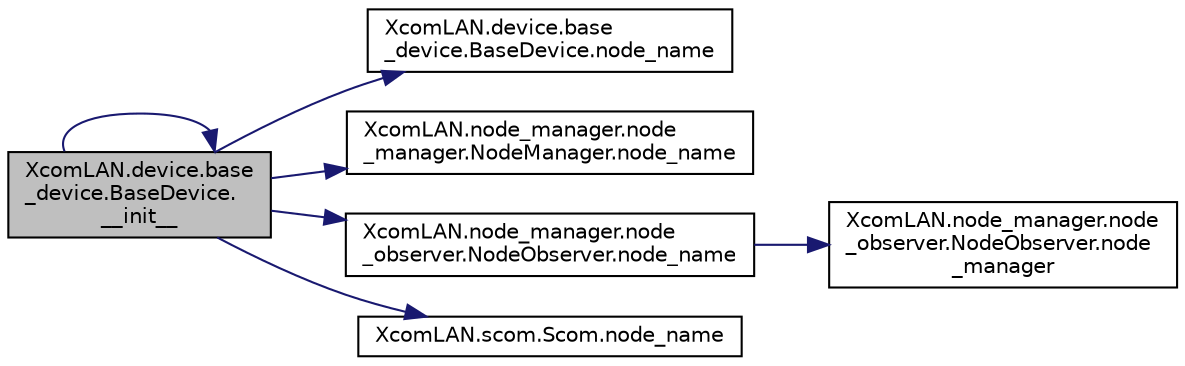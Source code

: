 digraph "XcomLAN.device.base_device.BaseDevice.__init__"
{
 // LATEX_PDF_SIZE
  edge [fontname="Helvetica",fontsize="10",labelfontname="Helvetica",labelfontsize="10"];
  node [fontname="Helvetica",fontsize="10",shape=record];
  rankdir="LR";
  Node1 [label="XcomLAN.device.base\l_device.BaseDevice.\l__init__",height=0.2,width=0.4,color="black", fillcolor="grey75", style="filled", fontcolor="black",tooltip=" "];
  Node1 -> Node1 [color="midnightblue",fontsize="10",style="solid",fontname="Helvetica"];
  Node1 -> Node2 [color="midnightblue",fontsize="10",style="solid",fontname="Helvetica"];
  Node2 [label="XcomLAN.device.base\l_device.BaseDevice.node_name",height=0.2,width=0.4,color="black", fillcolor="white", style="filled",URL="$dc/d24/class_xcom_l_a_n_1_1device_1_1base__device_1_1_base_device.html#a08eec0b620d1f0f3f837ec14db6e8139",tooltip=" "];
  Node1 -> Node3 [color="midnightblue",fontsize="10",style="solid",fontname="Helvetica"];
  Node3 [label="XcomLAN.node_manager.node\l_manager.NodeManager.node_name",height=0.2,width=0.4,color="black", fillcolor="white", style="filled",URL="$d9/d2e/class_xcom_l_a_n_1_1node__manager_1_1node__manager_1_1_node_manager.html#a29709e41e001f2dda9b73d50cdea6c42",tooltip=" "];
  Node1 -> Node4 [color="midnightblue",fontsize="10",style="solid",fontname="Helvetica"];
  Node4 [label="XcomLAN.node_manager.node\l_observer.NodeObserver.node_name",height=0.2,width=0.4,color="black", fillcolor="white", style="filled",URL="$db/dda/class_xcom_l_a_n_1_1node__manager_1_1node__observer_1_1_node_observer.html#ae19f3efabf5673eaddf01eae75f47f1c",tooltip=" "];
  Node4 -> Node5 [color="midnightblue",fontsize="10",style="solid",fontname="Helvetica"];
  Node5 [label="XcomLAN.node_manager.node\l_observer.NodeObserver.node\l_manager",height=0.2,width=0.4,color="black", fillcolor="white", style="filled",URL="$db/dda/class_xcom_l_a_n_1_1node__manager_1_1node__observer_1_1_node_observer.html#a23807848c8c2b606647023e5b24a0f22",tooltip=" "];
  Node1 -> Node6 [color="midnightblue",fontsize="10",style="solid",fontname="Helvetica"];
  Node6 [label="XcomLAN.scom.Scom.node_name",height=0.2,width=0.4,color="black", fillcolor="white", style="filled",URL="$de/df8/class_xcom_l_a_n_1_1scom_1_1_scom.html#afcc23c5662cbc74014294dee4d42f4d1",tooltip=" "];
}
